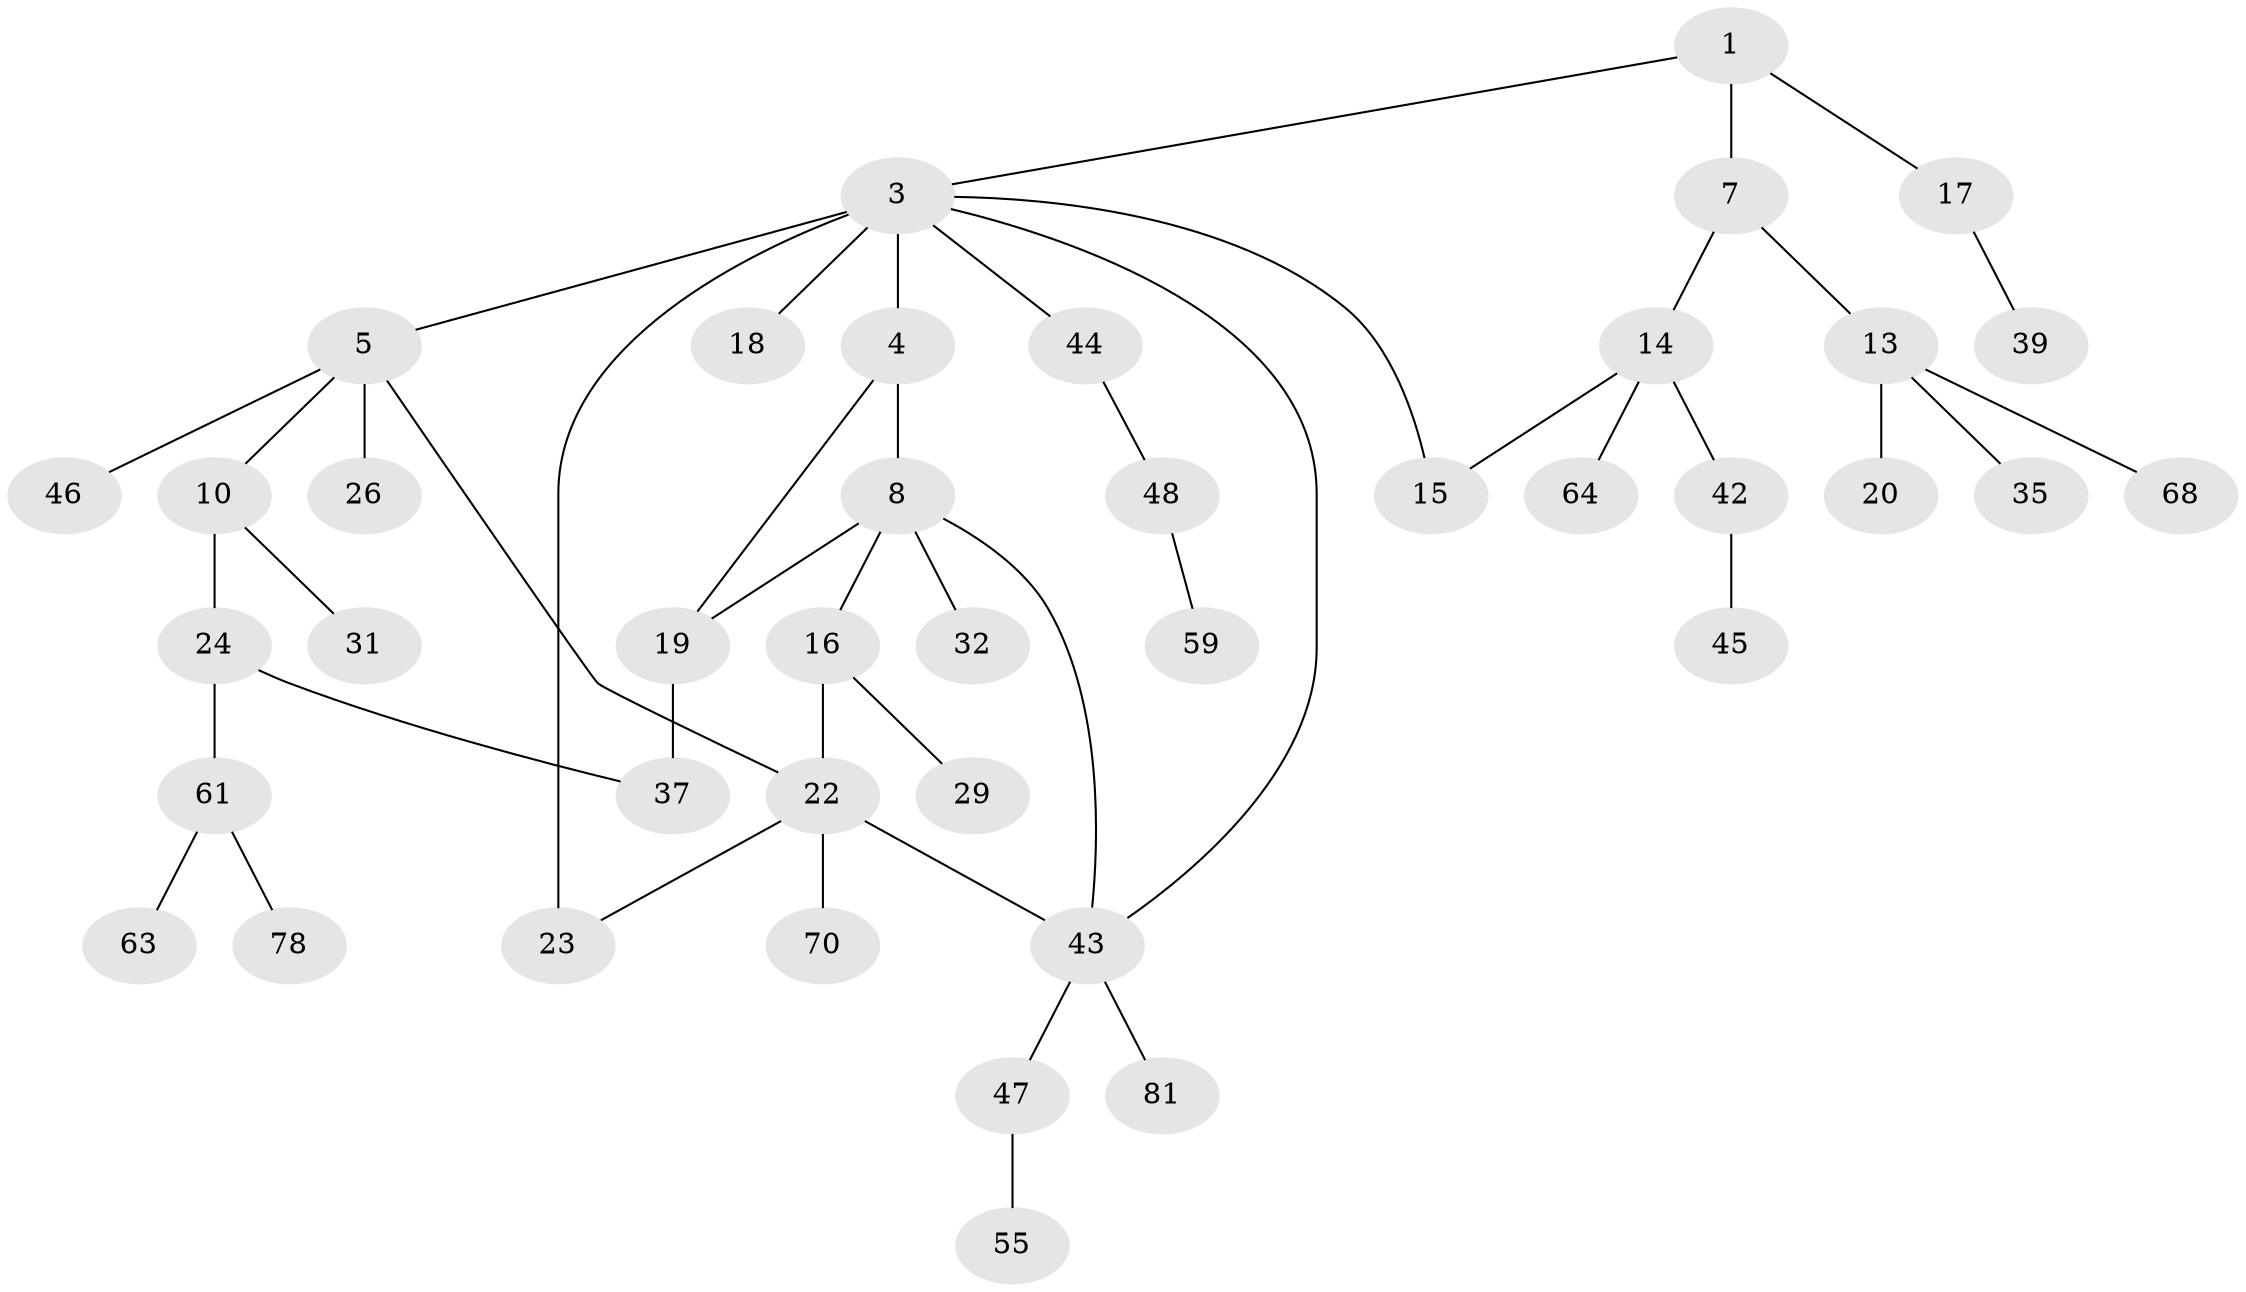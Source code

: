 // original degree distribution, {5: 0.04878048780487805, 2: 0.23170731707317074, 8: 0.012195121951219513, 4: 0.10975609756097561, 3: 0.15853658536585366, 1: 0.4268292682926829, 6: 0.012195121951219513}
// Generated by graph-tools (version 1.1) at 2025/13/03/09/25 04:13:36]
// undirected, 41 vertices, 47 edges
graph export_dot {
graph [start="1"]
  node [color=gray90,style=filled];
  1 [super="+2+41"];
  3 [super="+36+69+9"];
  4;
  5 [super="+6"];
  7 [super="+40+79"];
  8 [super="+12+28"];
  10 [super="+21"];
  13;
  14 [super="+25"];
  15 [super="+82"];
  16;
  17;
  18;
  19 [super="+38+76"];
  20 [super="+65"];
  22 [super="+62+67+77+27"];
  23;
  24 [super="+50+34"];
  26 [super="+52+58"];
  29;
  31;
  32 [super="+71"];
  35;
  37 [super="+51"];
  39;
  42;
  43;
  44;
  45 [super="+53"];
  46;
  47 [super="+56"];
  48;
  55;
  59;
  61;
  63;
  64;
  68 [super="+80"];
  70;
  78;
  81;
  1 -- 7 [weight=2];
  1 -- 17;
  1 -- 3;
  3 -- 4;
  3 -- 5;
  3 -- 15;
  3 -- 23 [weight=2];
  3 -- 44;
  3 -- 43;
  3 -- 18;
  4 -- 8 [weight=2];
  4 -- 19;
  5 -- 10;
  5 -- 26;
  5 -- 22;
  5 -- 46;
  7 -- 13;
  7 -- 14;
  8 -- 16;
  8 -- 32;
  8 -- 43;
  8 -- 19;
  10 -- 31;
  10 -- 24;
  13 -- 20;
  13 -- 35;
  13 -- 68;
  14 -- 64;
  14 -- 42;
  14 -- 15;
  16 -- 22;
  16 -- 29;
  17 -- 39;
  19 -- 37;
  22 -- 70;
  22 -- 43;
  22 -- 23;
  24 -- 61;
  24 -- 37;
  42 -- 45;
  43 -- 47;
  43 -- 81;
  44 -- 48;
  47 -- 55;
  48 -- 59;
  61 -- 63;
  61 -- 78;
}
